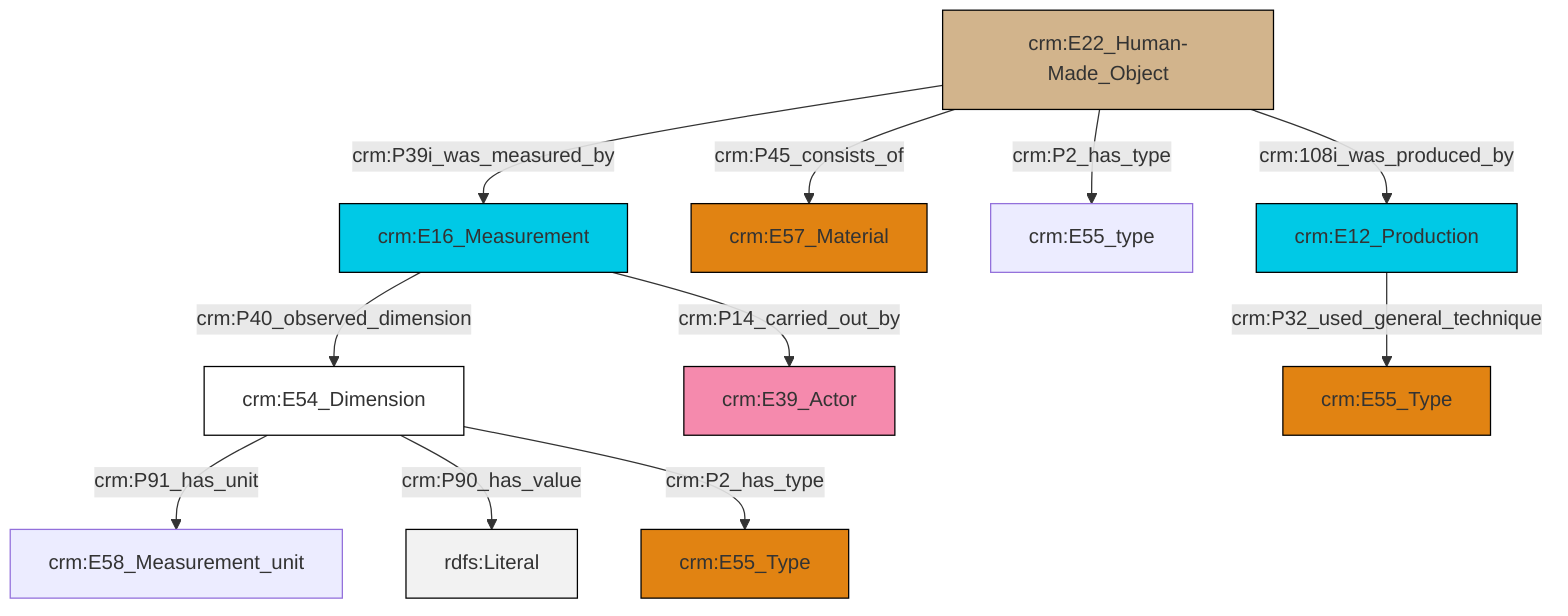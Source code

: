 graph TD
classDef Literal fill:#f2f2f2,stroke:#000000;
classDef CRM_Entity fill:#FFFFFF,stroke:#000000;
classDef Temporal_Entity fill:#00C9E6, stroke:#000000;
classDef Type fill:#E18312, stroke:#000000;
classDef Time-Span fill:#2C9C91, stroke:#000000;
classDef Appellation fill:#FFEB7F, stroke:#000000;
classDef Place fill:#008836, stroke:#000000;
classDef Persistent_Item fill:#B266B2, stroke:#000000;
classDef Conceptual_Object fill:#FFD700, stroke:#000000;
classDef Physical_Thing fill:#D2B48C, stroke:#000000;
classDef Actor fill:#f58aad, stroke:#000000;
classDef PC_Classes fill:#4ce600, stroke:#000000;
classDef Multi fill:#cccccc,stroke:#000000;

0["crm:E16_Measurement"]:::Temporal_Entity -->|crm:P40_observed_dimension| 1["crm:E54_Dimension"]:::CRM_Entity
4["crm:E22_Human-Made_Object"]:::Physical_Thing -->|crm:P39i_was_measured_by| 0["crm:E16_Measurement"]:::Temporal_Entity
1["crm:E54_Dimension"]:::CRM_Entity -->|crm:P91_has_unit| 5["crm:E58_Measurement_unit"]:::Default
0["crm:E16_Measurement"]:::Temporal_Entity -->|crm:P14_carried_out_by| 10["crm:E39_Actor"]:::Actor
4["crm:E22_Human-Made_Object"]:::Physical_Thing -->|crm:P45_consists_of| 8["crm:E57_Material"]:::Type
1["crm:E54_Dimension"]:::CRM_Entity -->|crm:P90_has_value| 17[rdfs:Literal]:::Literal
4["crm:E22_Human-Made_Object"]:::Physical_Thing -->|crm:P2_has_type| 13["crm:E55_type"]:::Default
11["crm:E12_Production"]:::Temporal_Entity -->|crm:P32_used_general_technique| 2["crm:E55_Type"]:::Type
4["crm:E22_Human-Made_Object"]:::Physical_Thing -->|crm:108i_was_produced_by| 11["crm:E12_Production"]:::Temporal_Entity
1["crm:E54_Dimension"]:::CRM_Entity -->|crm:P2_has_type| 19["crm:E55_Type"]:::Type